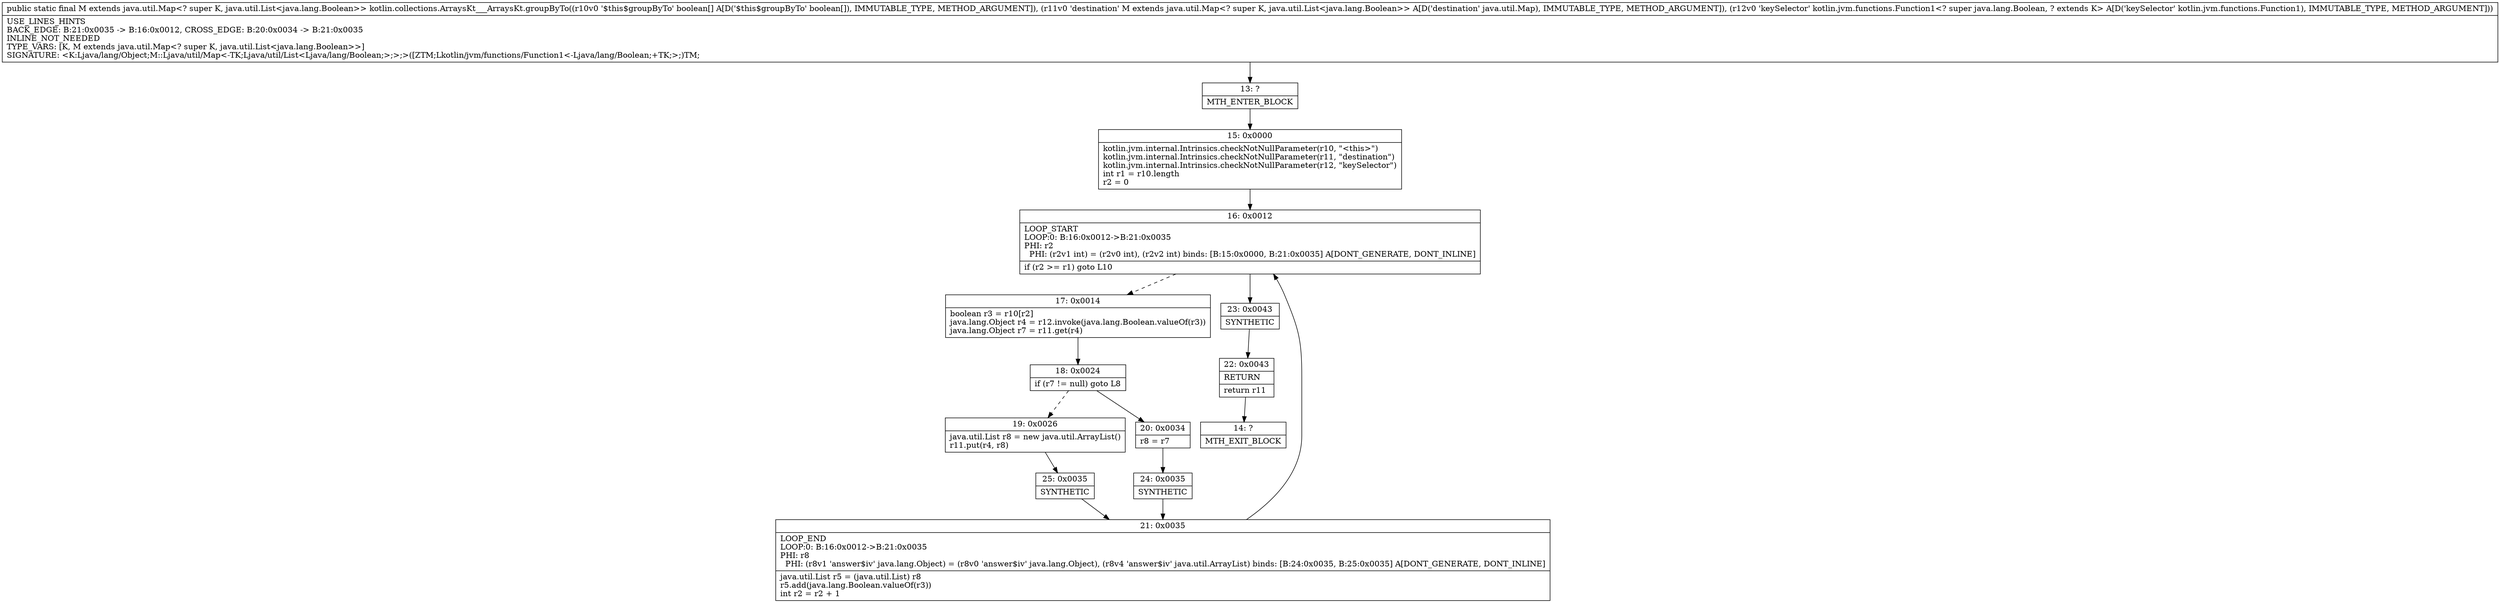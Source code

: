 digraph "CFG forkotlin.collections.ArraysKt___ArraysKt.groupByTo([ZLjava\/util\/Map;Lkotlin\/jvm\/functions\/Function1;)Ljava\/util\/Map;" {
Node_13 [shape=record,label="{13\:\ ?|MTH_ENTER_BLOCK\l}"];
Node_15 [shape=record,label="{15\:\ 0x0000|kotlin.jvm.internal.Intrinsics.checkNotNullParameter(r10, \"\<this\>\")\lkotlin.jvm.internal.Intrinsics.checkNotNullParameter(r11, \"destination\")\lkotlin.jvm.internal.Intrinsics.checkNotNullParameter(r12, \"keySelector\")\lint r1 = r10.length\lr2 = 0\l}"];
Node_16 [shape=record,label="{16\:\ 0x0012|LOOP_START\lLOOP:0: B:16:0x0012\-\>B:21:0x0035\lPHI: r2 \l  PHI: (r2v1 int) = (r2v0 int), (r2v2 int) binds: [B:15:0x0000, B:21:0x0035] A[DONT_GENERATE, DONT_INLINE]\l|if (r2 \>= r1) goto L10\l}"];
Node_17 [shape=record,label="{17\:\ 0x0014|boolean r3 = r10[r2]\ljava.lang.Object r4 = r12.invoke(java.lang.Boolean.valueOf(r3))\ljava.lang.Object r7 = r11.get(r4)\l}"];
Node_18 [shape=record,label="{18\:\ 0x0024|if (r7 != null) goto L8\l}"];
Node_19 [shape=record,label="{19\:\ 0x0026|java.util.List r8 = new java.util.ArrayList()\lr11.put(r4, r8)\l}"];
Node_25 [shape=record,label="{25\:\ 0x0035|SYNTHETIC\l}"];
Node_21 [shape=record,label="{21\:\ 0x0035|LOOP_END\lLOOP:0: B:16:0x0012\-\>B:21:0x0035\lPHI: r8 \l  PHI: (r8v1 'answer$iv' java.lang.Object) = (r8v0 'answer$iv' java.lang.Object), (r8v4 'answer$iv' java.util.ArrayList) binds: [B:24:0x0035, B:25:0x0035] A[DONT_GENERATE, DONT_INLINE]\l|java.util.List r5 = (java.util.List) r8\lr5.add(java.lang.Boolean.valueOf(r3))\lint r2 = r2 + 1\l}"];
Node_20 [shape=record,label="{20\:\ 0x0034|r8 = r7\l}"];
Node_24 [shape=record,label="{24\:\ 0x0035|SYNTHETIC\l}"];
Node_23 [shape=record,label="{23\:\ 0x0043|SYNTHETIC\l}"];
Node_22 [shape=record,label="{22\:\ 0x0043|RETURN\l|return r11\l}"];
Node_14 [shape=record,label="{14\:\ ?|MTH_EXIT_BLOCK\l}"];
MethodNode[shape=record,label="{public static final M extends java.util.Map\<? super K, java.util.List\<java.lang.Boolean\>\> kotlin.collections.ArraysKt___ArraysKt.groupByTo((r10v0 '$this$groupByTo' boolean[] A[D('$this$groupByTo' boolean[]), IMMUTABLE_TYPE, METHOD_ARGUMENT]), (r11v0 'destination' M extends java.util.Map\<? super K, java.util.List\<java.lang.Boolean\>\> A[D('destination' java.util.Map), IMMUTABLE_TYPE, METHOD_ARGUMENT]), (r12v0 'keySelector' kotlin.jvm.functions.Function1\<? super java.lang.Boolean, ? extends K\> A[D('keySelector' kotlin.jvm.functions.Function1), IMMUTABLE_TYPE, METHOD_ARGUMENT]))  | USE_LINES_HINTS\lBACK_EDGE: B:21:0x0035 \-\> B:16:0x0012, CROSS_EDGE: B:20:0x0034 \-\> B:21:0x0035\lINLINE_NOT_NEEDED\lTYPE_VARS: [K, M extends java.util.Map\<? super K, java.util.List\<java.lang.Boolean\>\>]\lSIGNATURE: \<K:Ljava\/lang\/Object;M::Ljava\/util\/Map\<\-TK;Ljava\/util\/List\<Ljava\/lang\/Boolean;\>;\>;\>([ZTM;Lkotlin\/jvm\/functions\/Function1\<\-Ljava\/lang\/Boolean;+TK;\>;)TM;\l}"];
MethodNode -> Node_13;Node_13 -> Node_15;
Node_15 -> Node_16;
Node_16 -> Node_17[style=dashed];
Node_16 -> Node_23;
Node_17 -> Node_18;
Node_18 -> Node_19[style=dashed];
Node_18 -> Node_20;
Node_19 -> Node_25;
Node_25 -> Node_21;
Node_21 -> Node_16;
Node_20 -> Node_24;
Node_24 -> Node_21;
Node_23 -> Node_22;
Node_22 -> Node_14;
}

